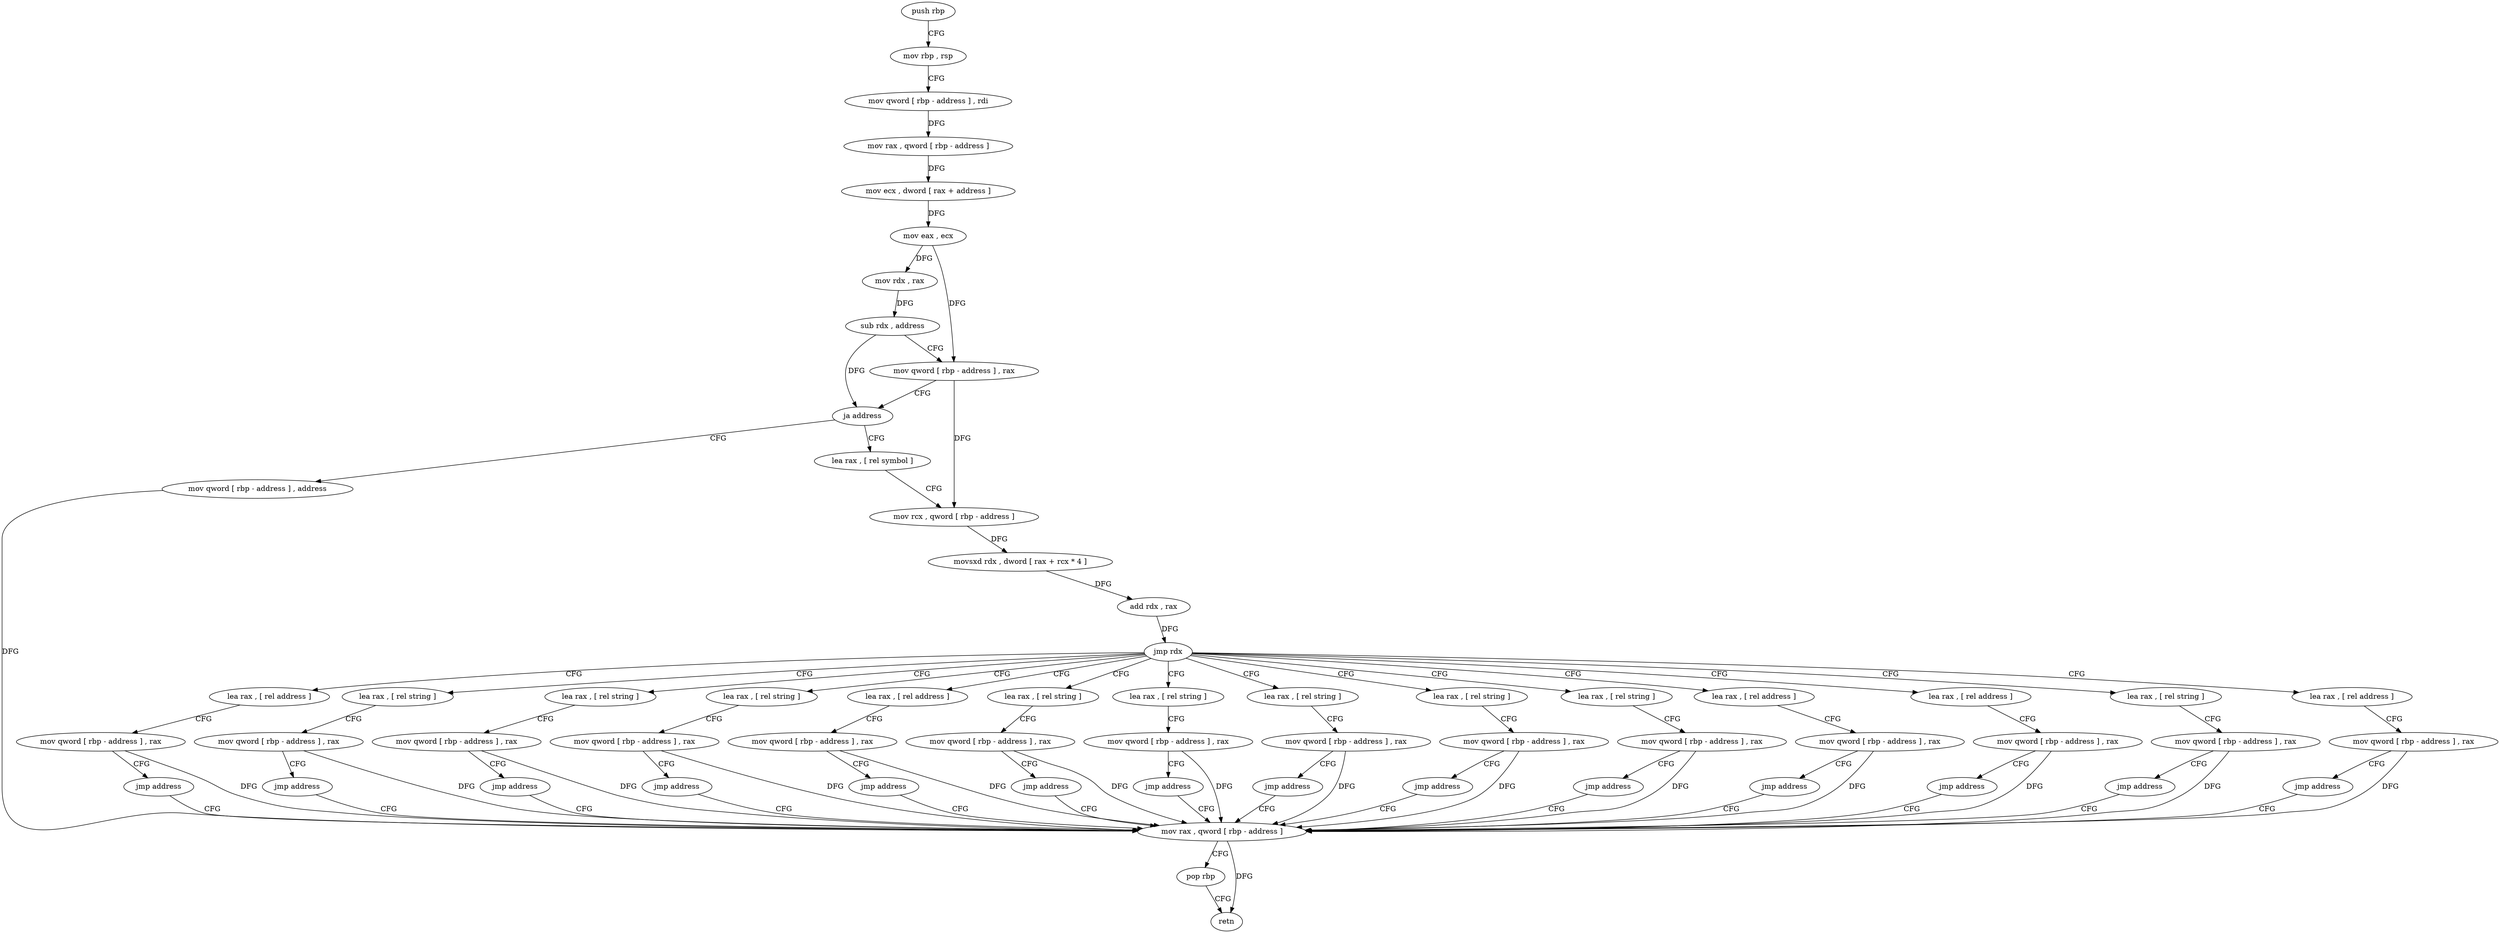 digraph "func" {
"183040" [label = "push rbp" ]
"183041" [label = "mov rbp , rsp" ]
"183044" [label = "mov qword [ rbp - address ] , rdi" ]
"183048" [label = "mov rax , qword [ rbp - address ]" ]
"183052" [label = "mov ecx , dword [ rax + address ]" ]
"183055" [label = "mov eax , ecx" ]
"183057" [label = "mov rdx , rax" ]
"183060" [label = "sub rdx , address" ]
"183064" [label = "mov qword [ rbp - address ] , rax" ]
"183068" [label = "ja address" ]
"183318" [label = "mov qword [ rbp - address ] , address" ]
"183074" [label = "lea rax , [ rel symbol ]" ]
"183326" [label = "mov rax , qword [ rbp - address ]" ]
"183081" [label = "mov rcx , qword [ rbp - address ]" ]
"183085" [label = "movsxd rdx , dword [ rax + rcx * 4 ]" ]
"183089" [label = "add rdx , rax" ]
"183092" [label = "jmp rdx" ]
"183094" [label = "lea rax , [ rel address ]" ]
"183110" [label = "lea rax , [ rel address ]" ]
"183126" [label = "lea rax , [ rel string ]" ]
"183142" [label = "lea rax , [ rel string ]" ]
"183158" [label = "lea rax , [ rel string ]" ]
"183174" [label = "lea rax , [ rel address ]" ]
"183190" [label = "lea rax , [ rel string ]" ]
"183206" [label = "lea rax , [ rel string ]" ]
"183222" [label = "lea rax , [ rel string ]" ]
"183238" [label = "lea rax , [ rel string ]" ]
"183254" [label = "lea rax , [ rel string ]" ]
"183270" [label = "lea rax , [ rel address ]" ]
"183286" [label = "lea rax , [ rel address ]" ]
"183302" [label = "lea rax , [ rel string ]" ]
"183101" [label = "mov qword [ rbp - address ] , rax" ]
"183105" [label = "jmp address" ]
"183117" [label = "mov qword [ rbp - address ] , rax" ]
"183121" [label = "jmp address" ]
"183133" [label = "mov qword [ rbp - address ] , rax" ]
"183137" [label = "jmp address" ]
"183149" [label = "mov qword [ rbp - address ] , rax" ]
"183153" [label = "jmp address" ]
"183165" [label = "mov qword [ rbp - address ] , rax" ]
"183169" [label = "jmp address" ]
"183181" [label = "mov qword [ rbp - address ] , rax" ]
"183185" [label = "jmp address" ]
"183197" [label = "mov qword [ rbp - address ] , rax" ]
"183201" [label = "jmp address" ]
"183213" [label = "mov qword [ rbp - address ] , rax" ]
"183217" [label = "jmp address" ]
"183229" [label = "mov qword [ rbp - address ] , rax" ]
"183233" [label = "jmp address" ]
"183245" [label = "mov qword [ rbp - address ] , rax" ]
"183249" [label = "jmp address" ]
"183261" [label = "mov qword [ rbp - address ] , rax" ]
"183265" [label = "jmp address" ]
"183277" [label = "mov qword [ rbp - address ] , rax" ]
"183281" [label = "jmp address" ]
"183293" [label = "mov qword [ rbp - address ] , rax" ]
"183297" [label = "jmp address" ]
"183309" [label = "mov qword [ rbp - address ] , rax" ]
"183313" [label = "jmp address" ]
"183330" [label = "pop rbp" ]
"183331" [label = "retn" ]
"183040" -> "183041" [ label = "CFG" ]
"183041" -> "183044" [ label = "CFG" ]
"183044" -> "183048" [ label = "DFG" ]
"183048" -> "183052" [ label = "DFG" ]
"183052" -> "183055" [ label = "DFG" ]
"183055" -> "183057" [ label = "DFG" ]
"183055" -> "183064" [ label = "DFG" ]
"183057" -> "183060" [ label = "DFG" ]
"183060" -> "183064" [ label = "CFG" ]
"183060" -> "183068" [ label = "DFG" ]
"183064" -> "183068" [ label = "CFG" ]
"183064" -> "183081" [ label = "DFG" ]
"183068" -> "183318" [ label = "CFG" ]
"183068" -> "183074" [ label = "CFG" ]
"183318" -> "183326" [ label = "DFG" ]
"183074" -> "183081" [ label = "CFG" ]
"183326" -> "183330" [ label = "CFG" ]
"183326" -> "183331" [ label = "DFG" ]
"183081" -> "183085" [ label = "DFG" ]
"183085" -> "183089" [ label = "DFG" ]
"183089" -> "183092" [ label = "DFG" ]
"183092" -> "183094" [ label = "CFG" ]
"183092" -> "183110" [ label = "CFG" ]
"183092" -> "183126" [ label = "CFG" ]
"183092" -> "183142" [ label = "CFG" ]
"183092" -> "183158" [ label = "CFG" ]
"183092" -> "183174" [ label = "CFG" ]
"183092" -> "183190" [ label = "CFG" ]
"183092" -> "183206" [ label = "CFG" ]
"183092" -> "183222" [ label = "CFG" ]
"183092" -> "183238" [ label = "CFG" ]
"183092" -> "183254" [ label = "CFG" ]
"183092" -> "183270" [ label = "CFG" ]
"183092" -> "183286" [ label = "CFG" ]
"183092" -> "183302" [ label = "CFG" ]
"183094" -> "183101" [ label = "CFG" ]
"183110" -> "183117" [ label = "CFG" ]
"183126" -> "183133" [ label = "CFG" ]
"183142" -> "183149" [ label = "CFG" ]
"183158" -> "183165" [ label = "CFG" ]
"183174" -> "183181" [ label = "CFG" ]
"183190" -> "183197" [ label = "CFG" ]
"183206" -> "183213" [ label = "CFG" ]
"183222" -> "183229" [ label = "CFG" ]
"183238" -> "183245" [ label = "CFG" ]
"183254" -> "183261" [ label = "CFG" ]
"183270" -> "183277" [ label = "CFG" ]
"183286" -> "183293" [ label = "CFG" ]
"183302" -> "183309" [ label = "CFG" ]
"183101" -> "183105" [ label = "CFG" ]
"183101" -> "183326" [ label = "DFG" ]
"183105" -> "183326" [ label = "CFG" ]
"183117" -> "183121" [ label = "CFG" ]
"183117" -> "183326" [ label = "DFG" ]
"183121" -> "183326" [ label = "CFG" ]
"183133" -> "183137" [ label = "CFG" ]
"183133" -> "183326" [ label = "DFG" ]
"183137" -> "183326" [ label = "CFG" ]
"183149" -> "183153" [ label = "CFG" ]
"183149" -> "183326" [ label = "DFG" ]
"183153" -> "183326" [ label = "CFG" ]
"183165" -> "183169" [ label = "CFG" ]
"183165" -> "183326" [ label = "DFG" ]
"183169" -> "183326" [ label = "CFG" ]
"183181" -> "183185" [ label = "CFG" ]
"183181" -> "183326" [ label = "DFG" ]
"183185" -> "183326" [ label = "CFG" ]
"183197" -> "183201" [ label = "CFG" ]
"183197" -> "183326" [ label = "DFG" ]
"183201" -> "183326" [ label = "CFG" ]
"183213" -> "183217" [ label = "CFG" ]
"183213" -> "183326" [ label = "DFG" ]
"183217" -> "183326" [ label = "CFG" ]
"183229" -> "183233" [ label = "CFG" ]
"183229" -> "183326" [ label = "DFG" ]
"183233" -> "183326" [ label = "CFG" ]
"183245" -> "183249" [ label = "CFG" ]
"183245" -> "183326" [ label = "DFG" ]
"183249" -> "183326" [ label = "CFG" ]
"183261" -> "183265" [ label = "CFG" ]
"183261" -> "183326" [ label = "DFG" ]
"183265" -> "183326" [ label = "CFG" ]
"183277" -> "183281" [ label = "CFG" ]
"183277" -> "183326" [ label = "DFG" ]
"183281" -> "183326" [ label = "CFG" ]
"183293" -> "183297" [ label = "CFG" ]
"183293" -> "183326" [ label = "DFG" ]
"183297" -> "183326" [ label = "CFG" ]
"183309" -> "183313" [ label = "CFG" ]
"183309" -> "183326" [ label = "DFG" ]
"183313" -> "183326" [ label = "CFG" ]
"183330" -> "183331" [ label = "CFG" ]
}
